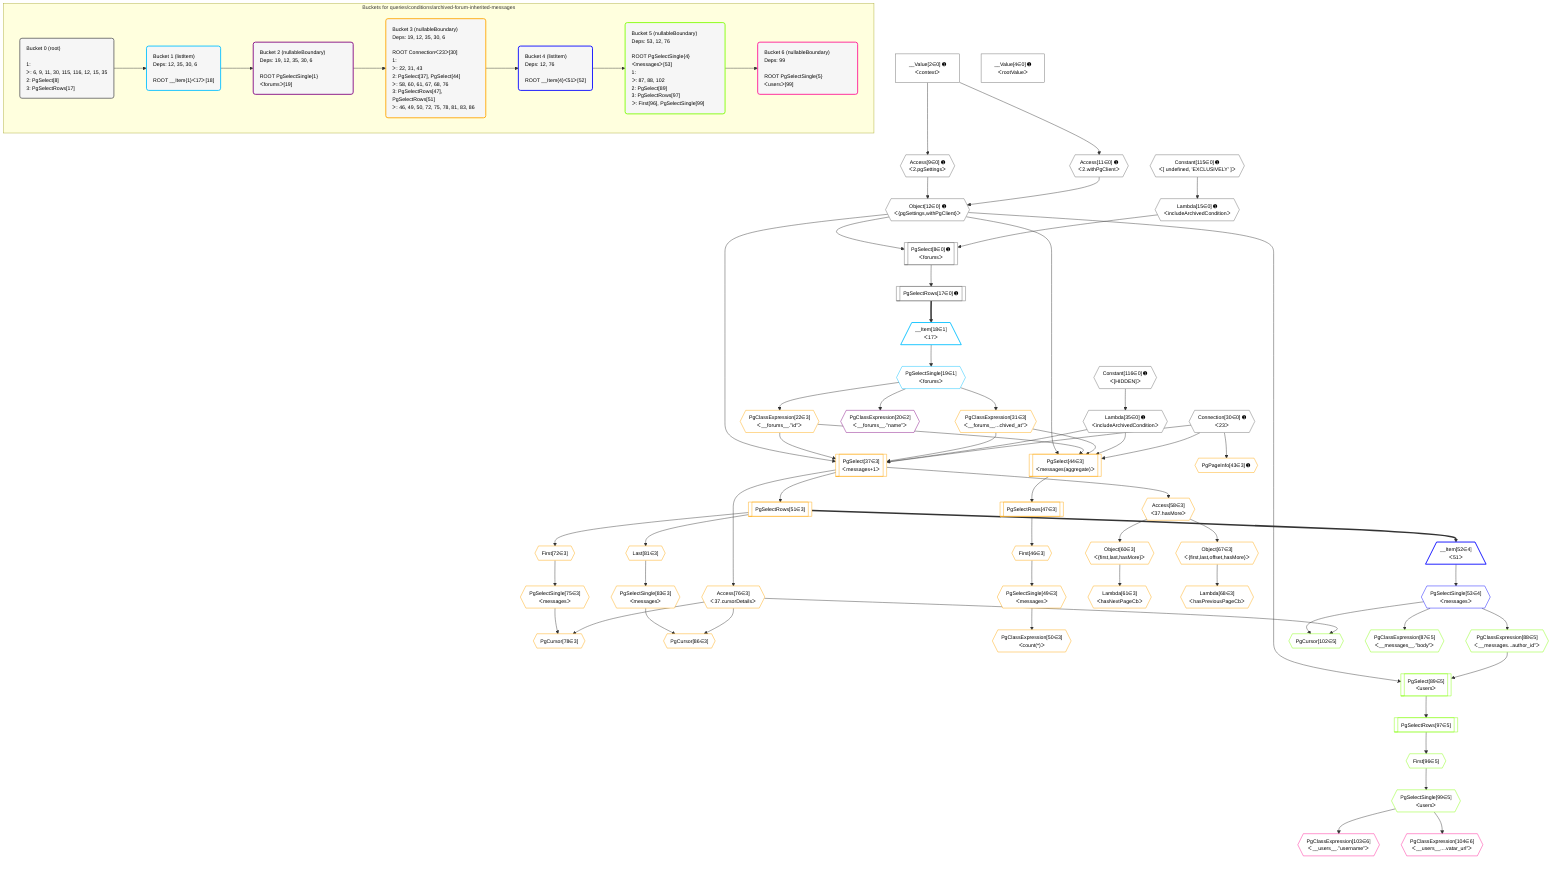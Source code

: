 %%{init: {'themeVariables': { 'fontSize': '12px'}}}%%
graph TD
    classDef path fill:#eee,stroke:#000,color:#000
    classDef plan fill:#fff,stroke-width:1px,color:#000
    classDef itemplan fill:#fff,stroke-width:2px,color:#000
    classDef unbatchedplan fill:#dff,stroke-width:1px,color:#000
    classDef sideeffectplan fill:#fcc,stroke-width:2px,color:#000
    classDef bucket fill:#f6f6f6,color:#000,stroke-width:2px,text-align:left

    subgraph "Buckets for queries/conditions/archived-forum-inherited-messages"
    Bucket0("Bucket 0 (root)<br /><br />1: <br />ᐳ: 6, 9, 11, 30, 115, 116, 12, 15, 35<br />2: PgSelect[8]<br />3: PgSelectRows[17]"):::bucket
    Bucket1("Bucket 1 (listItem)<br />Deps: 12, 35, 30, 6<br /><br />ROOT __Item{1}ᐸ17ᐳ[18]"):::bucket
    Bucket2("Bucket 2 (nullableBoundary)<br />Deps: 19, 12, 35, 30, 6<br /><br />ROOT PgSelectSingle{1}ᐸforumsᐳ[19]"):::bucket
    Bucket3("Bucket 3 (nullableBoundary)<br />Deps: 19, 12, 35, 30, 6<br /><br />ROOT Connectionᐸ23ᐳ[30]<br />1: <br />ᐳ: 22, 31, 43<br />2: PgSelect[37], PgSelect[44]<br />ᐳ: 58, 60, 61, 67, 68, 76<br />3: PgSelectRows[47], PgSelectRows[51]<br />ᐳ: 46, 49, 50, 72, 75, 78, 81, 83, 86"):::bucket
    Bucket4("Bucket 4 (listItem)<br />Deps: 12, 76<br /><br />ROOT __Item{4}ᐸ51ᐳ[52]"):::bucket
    Bucket5("Bucket 5 (nullableBoundary)<br />Deps: 53, 12, 76<br /><br />ROOT PgSelectSingle{4}ᐸmessagesᐳ[53]<br />1: <br />ᐳ: 87, 88, 102<br />2: PgSelect[89]<br />3: PgSelectRows[97]<br />ᐳ: First[96], PgSelectSingle[99]"):::bucket
    Bucket6("Bucket 6 (nullableBoundary)<br />Deps: 99<br /><br />ROOT PgSelectSingle{5}ᐸusersᐳ[99]"):::bucket
    end
    Bucket0 --> Bucket1
    Bucket1 --> Bucket2
    Bucket2 --> Bucket3
    Bucket3 --> Bucket4
    Bucket4 --> Bucket5
    Bucket5 --> Bucket6

    %% plan dependencies
    PgSelect8[["PgSelect[8∈0] ➊<br />ᐸforumsᐳ"]]:::plan
    Object12{{"Object[12∈0] ➊<br />ᐸ{pgSettings,withPgClient}ᐳ"}}:::plan
    Lambda15{{"Lambda[15∈0] ➊<br />ᐸincludeArchivedConditionᐳ"}}:::plan
    Object12 & Lambda15 --> PgSelect8
    Access9{{"Access[9∈0] ➊<br />ᐸ2.pgSettingsᐳ"}}:::plan
    Access11{{"Access[11∈0] ➊<br />ᐸ2.withPgClientᐳ"}}:::plan
    Access9 & Access11 --> Object12
    __Value2["__Value[2∈0] ➊<br />ᐸcontextᐳ"]:::plan
    __Value2 --> Access9
    __Value2 --> Access11
    Constant115{{"Constant[115∈0] ➊<br />ᐸ[ undefined, 'EXCLUSIVELY' ]ᐳ"}}:::plan
    Constant115 --> Lambda15
    PgSelectRows17[["PgSelectRows[17∈0] ➊"]]:::plan
    PgSelect8 --> PgSelectRows17
    Lambda35{{"Lambda[35∈0] ➊<br />ᐸincludeArchivedConditionᐳ"}}:::plan
    Constant116{{"Constant[116∈0] ➊<br />ᐸ[HIDDEN]ᐳ"}}:::plan
    Constant116 --> Lambda35
    __Value4["__Value[4∈0] ➊<br />ᐸrootValueᐳ"]:::plan
    Connection30{{"Connection[30∈0] ➊<br />ᐸ23ᐳ"}}:::plan
    __Item18[/"__Item[18∈1]<br />ᐸ17ᐳ"\]:::itemplan
    PgSelectRows17 ==> __Item18
    PgSelectSingle19{{"PgSelectSingle[19∈1]<br />ᐸforumsᐳ"}}:::plan
    __Item18 --> PgSelectSingle19
    PgClassExpression20{{"PgClassExpression[20∈2]<br />ᐸ__forums__.”name”ᐳ"}}:::plan
    PgSelectSingle19 --> PgClassExpression20
    PgSelect37[["PgSelect[37∈3]<br />ᐸmessages+1ᐳ"]]:::plan
    PgClassExpression22{{"PgClassExpression[22∈3]<br />ᐸ__forums__.”id”ᐳ"}}:::plan
    PgClassExpression31{{"PgClassExpression[31∈3]<br />ᐸ__forums__...chived_at”ᐳ"}}:::plan
    Object12 & PgClassExpression22 & PgClassExpression31 & Lambda35 & Connection30 --> PgSelect37
    PgSelect44[["PgSelect[44∈3]<br />ᐸmessages(aggregate)ᐳ"]]:::plan
    Object12 & PgClassExpression22 & PgClassExpression31 & Lambda35 & Connection30 --> PgSelect44
    Object67{{"Object[67∈3]<br />ᐸ{first,last,offset,hasMore}ᐳ"}}:::plan
    Access58{{"Access[58∈3]<br />ᐸ37.hasMoreᐳ"}}:::plan
    Access58 --> Object67
    Object60{{"Object[60∈3]<br />ᐸ{first,last,hasMore}ᐳ"}}:::plan
    Access58 --> Object60
    PgCursor78{{"PgCursor[78∈3]"}}:::plan
    PgSelectSingle75{{"PgSelectSingle[75∈3]<br />ᐸmessagesᐳ"}}:::plan
    Access76{{"Access[76∈3]<br />ᐸ37.cursorDetailsᐳ"}}:::plan
    PgSelectSingle75 & Access76 --> PgCursor78
    PgCursor86{{"PgCursor[86∈3]"}}:::plan
    PgSelectSingle83{{"PgSelectSingle[83∈3]<br />ᐸmessagesᐳ"}}:::plan
    PgSelectSingle83 & Access76 --> PgCursor86
    PgSelectSingle19 --> PgClassExpression22
    PgSelectSingle19 --> PgClassExpression31
    PgPageInfo43{{"PgPageInfo[43∈3] ➊"}}:::plan
    Connection30 --> PgPageInfo43
    First46{{"First[46∈3]"}}:::plan
    PgSelectRows47[["PgSelectRows[47∈3]"]]:::plan
    PgSelectRows47 --> First46
    PgSelect44 --> PgSelectRows47
    PgSelectSingle49{{"PgSelectSingle[49∈3]<br />ᐸmessagesᐳ"}}:::plan
    First46 --> PgSelectSingle49
    PgClassExpression50{{"PgClassExpression[50∈3]<br />ᐸcount(*)ᐳ"}}:::plan
    PgSelectSingle49 --> PgClassExpression50
    PgSelectRows51[["PgSelectRows[51∈3]"]]:::plan
    PgSelect37 --> PgSelectRows51
    PgSelect37 --> Access58
    Lambda61{{"Lambda[61∈3]<br />ᐸhasNextPageCbᐳ"}}:::plan
    Object60 --> Lambda61
    Lambda68{{"Lambda[68∈3]<br />ᐸhasPreviousPageCbᐳ"}}:::plan
    Object67 --> Lambda68
    First72{{"First[72∈3]"}}:::plan
    PgSelectRows51 --> First72
    First72 --> PgSelectSingle75
    PgSelect37 --> Access76
    Last81{{"Last[81∈3]"}}:::plan
    PgSelectRows51 --> Last81
    Last81 --> PgSelectSingle83
    __Item52[/"__Item[52∈4]<br />ᐸ51ᐳ"\]:::itemplan
    PgSelectRows51 ==> __Item52
    PgSelectSingle53{{"PgSelectSingle[53∈4]<br />ᐸmessagesᐳ"}}:::plan
    __Item52 --> PgSelectSingle53
    PgSelect89[["PgSelect[89∈5]<br />ᐸusersᐳ"]]:::plan
    PgClassExpression88{{"PgClassExpression[88∈5]<br />ᐸ__messages...author_id”ᐳ"}}:::plan
    Object12 & PgClassExpression88 --> PgSelect89
    PgCursor102{{"PgCursor[102∈5]"}}:::plan
    PgSelectSingle53 & Access76 --> PgCursor102
    PgClassExpression87{{"PgClassExpression[87∈5]<br />ᐸ__messages__.”body”ᐳ"}}:::plan
    PgSelectSingle53 --> PgClassExpression87
    PgSelectSingle53 --> PgClassExpression88
    First96{{"First[96∈5]"}}:::plan
    PgSelectRows97[["PgSelectRows[97∈5]"]]:::plan
    PgSelectRows97 --> First96
    PgSelect89 --> PgSelectRows97
    PgSelectSingle99{{"PgSelectSingle[99∈5]<br />ᐸusersᐳ"}}:::plan
    First96 --> PgSelectSingle99
    PgClassExpression103{{"PgClassExpression[103∈6]<br />ᐸ__users__.”username”ᐳ"}}:::plan
    PgSelectSingle99 --> PgClassExpression103
    PgClassExpression104{{"PgClassExpression[104∈6]<br />ᐸ__users__....vatar_url”ᐳ"}}:::plan
    PgSelectSingle99 --> PgClassExpression104

    %% define steps
    classDef bucket0 stroke:#696969
    class Bucket0,__Value2,__Value4,PgSelect8,Access9,Access11,Object12,Lambda15,PgSelectRows17,Connection30,Lambda35,Constant115,Constant116 bucket0
    classDef bucket1 stroke:#00bfff
    class Bucket1,__Item18,PgSelectSingle19 bucket1
    classDef bucket2 stroke:#7f007f
    class Bucket2,PgClassExpression20 bucket2
    classDef bucket3 stroke:#ffa500
    class Bucket3,PgClassExpression22,PgClassExpression31,PgSelect37,PgPageInfo43,PgSelect44,First46,PgSelectRows47,PgSelectSingle49,PgClassExpression50,PgSelectRows51,Access58,Object60,Lambda61,Object67,Lambda68,First72,PgSelectSingle75,Access76,PgCursor78,Last81,PgSelectSingle83,PgCursor86 bucket3
    classDef bucket4 stroke:#0000ff
    class Bucket4,__Item52,PgSelectSingle53 bucket4
    classDef bucket5 stroke:#7fff00
    class Bucket5,PgClassExpression87,PgClassExpression88,PgSelect89,First96,PgSelectRows97,PgSelectSingle99,PgCursor102 bucket5
    classDef bucket6 stroke:#ff1493
    class Bucket6,PgClassExpression103,PgClassExpression104 bucket6
